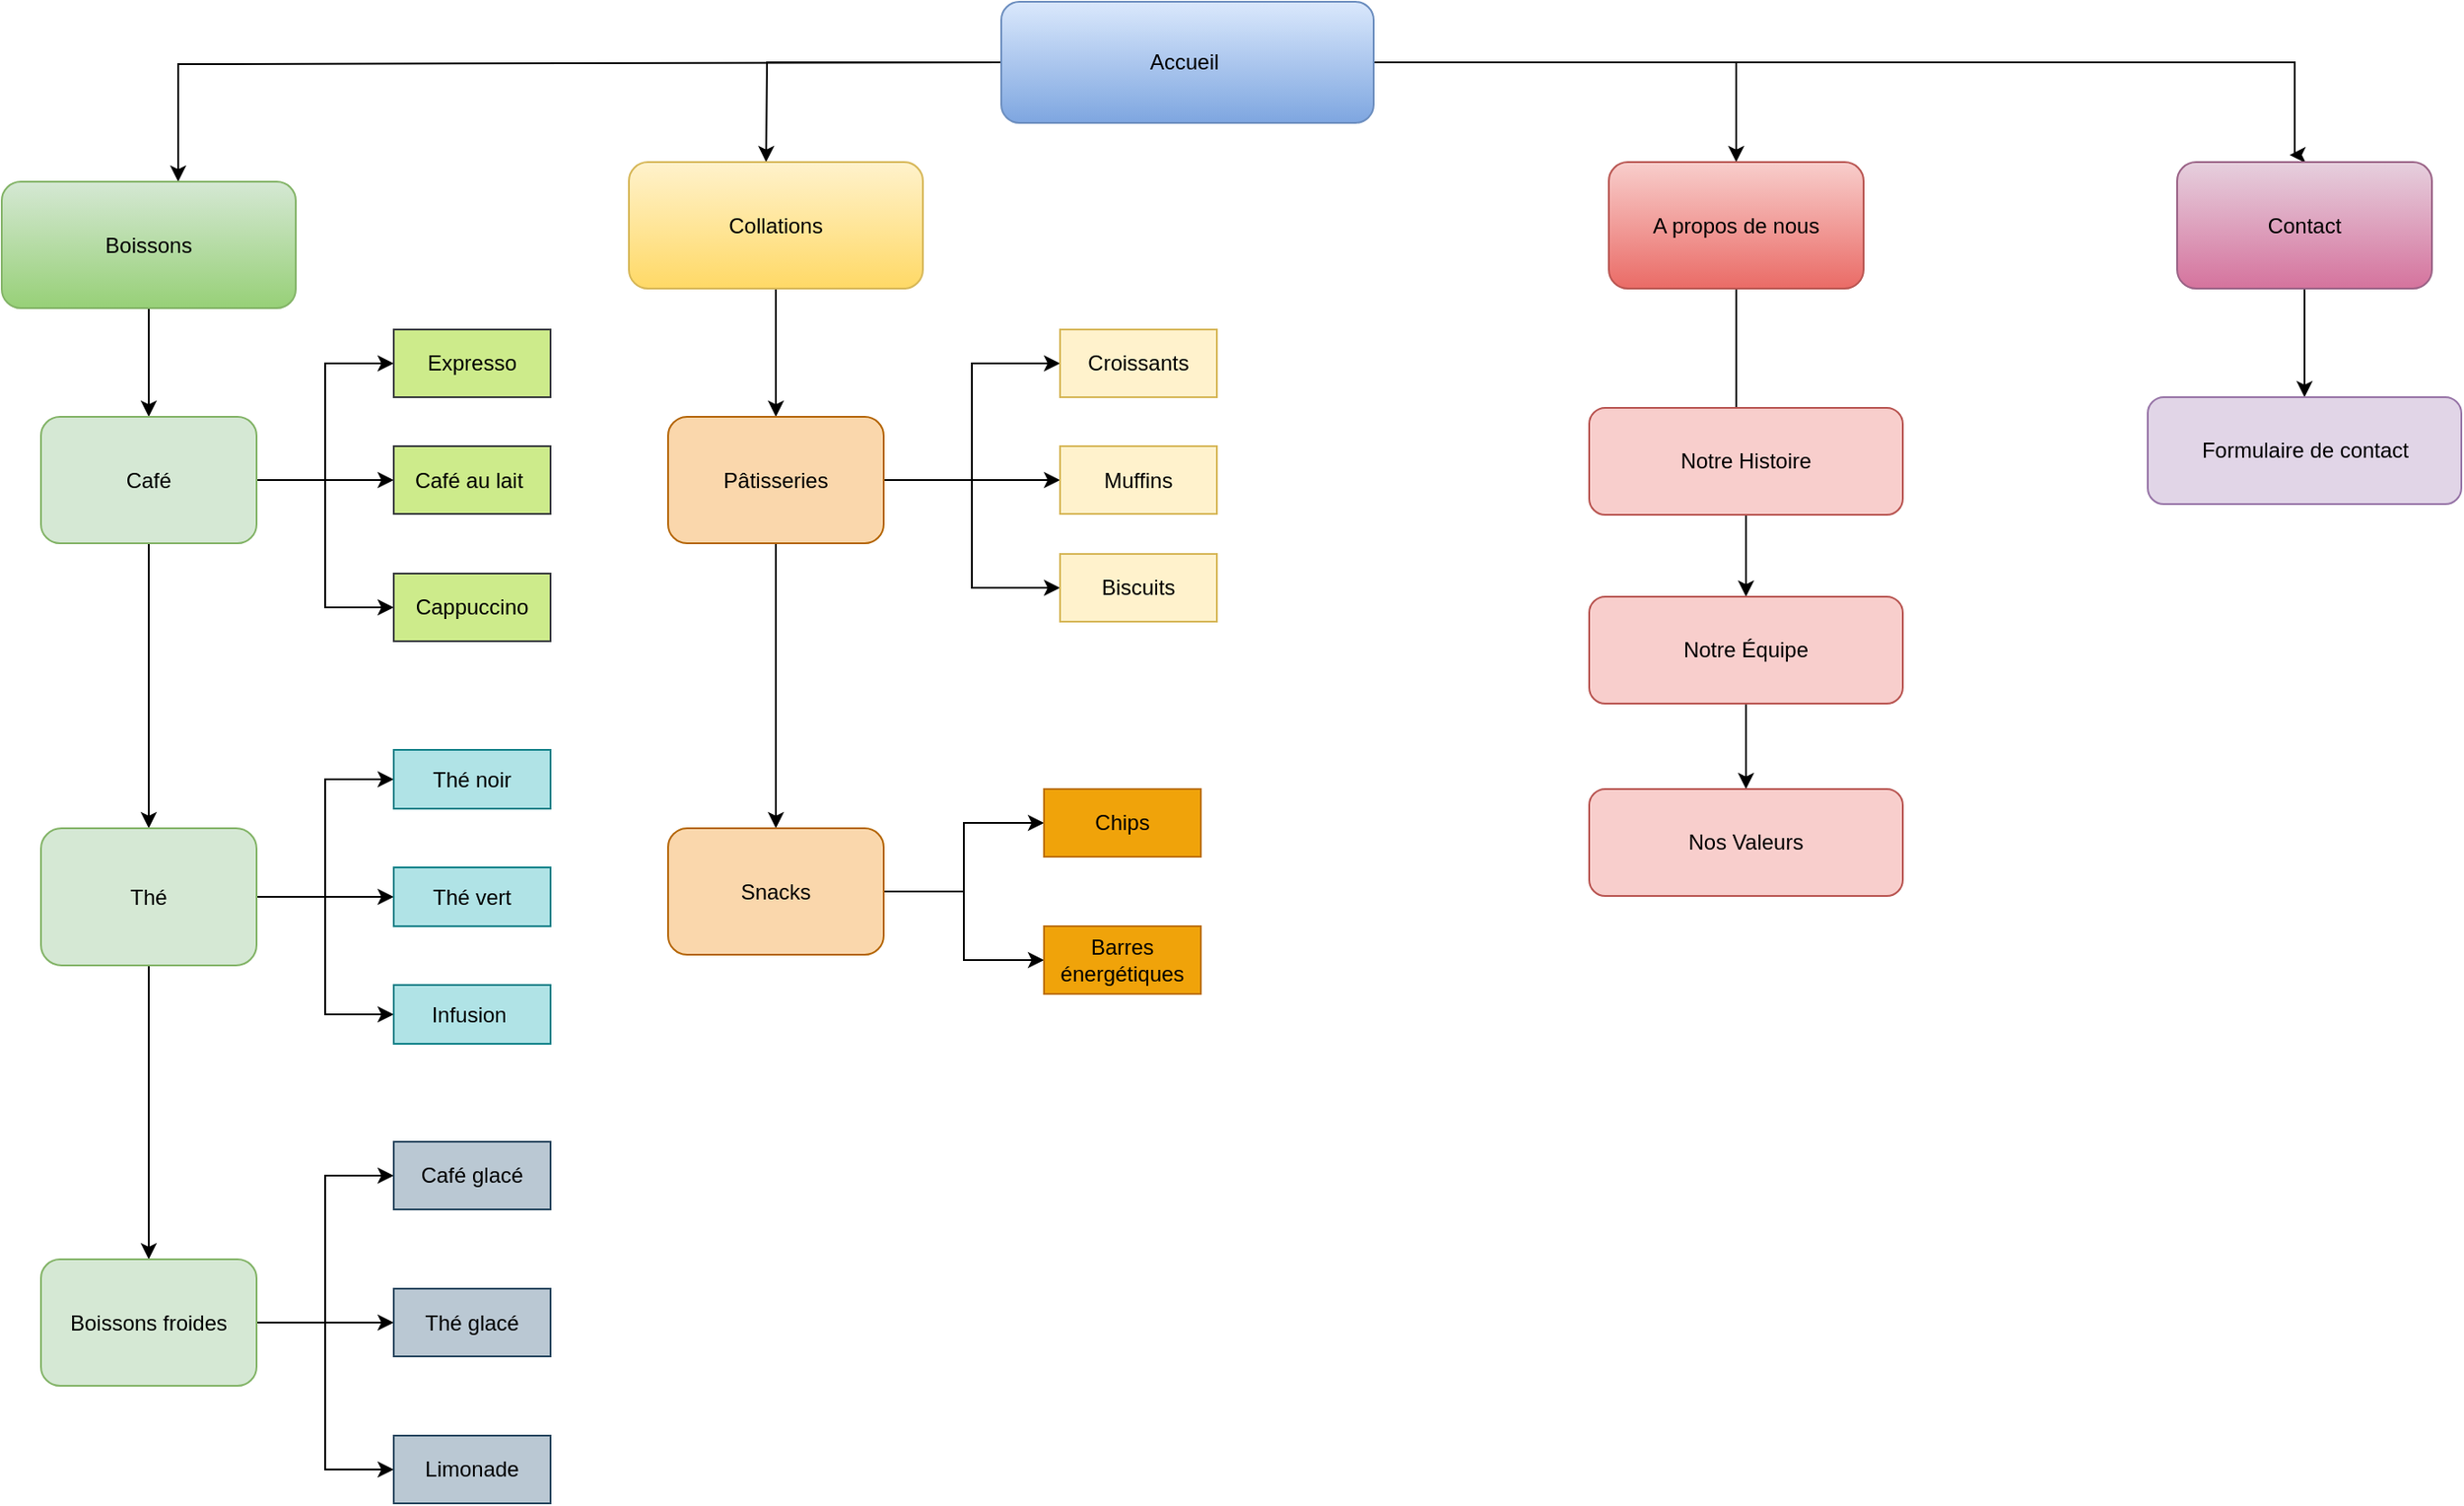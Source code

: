 <mxfile version="21.6.9" type="github" pages="2">
  <diagram name="Exercice01" id="DmcFzqCauhdUAu7yz9KC">
    <mxGraphModel dx="3072" dy="928" grid="1" gridSize="11" guides="1" tooltips="1" connect="1" arrows="1" fold="1" page="1" pageScale="1" pageWidth="1169" pageHeight="827" math="0" shadow="0">
      <root>
        <mxCell id="0" />
        <mxCell id="1" parent="0" />
        <mxCell id="F_JwK1U8owphO4rIT6gw-5" style="edgeStyle=orthogonalEdgeStyle;rounded=0;orthogonalLoop=1;jettySize=auto;html=1;exitX=0;exitY=0.5;exitDx=0;exitDy=0;" edge="1" parent="1" source="F_JwK1U8owphO4rIT6gw-1" target="F_JwK1U8owphO4rIT6gw-3">
          <mxGeometry relative="1" as="geometry">
            <Array as="points">
              <mxPoint x="473" y="55" />
              <mxPoint x="11" y="55" />
            </Array>
          </mxGeometry>
        </mxCell>
        <mxCell id="F_JwK1U8owphO4rIT6gw-11" style="edgeStyle=orthogonalEdgeStyle;rounded=0;orthogonalLoop=1;jettySize=auto;html=1;entryX=0.5;entryY=0;entryDx=0;entryDy=0;" edge="1" parent="1" source="F_JwK1U8owphO4rIT6gw-1" target="F_JwK1U8owphO4rIT6gw-13">
          <mxGeometry relative="1" as="geometry">
            <mxPoint x="814" y="132" as="targetPoint" />
            <Array as="points">
              <mxPoint x="885" y="54" />
            </Array>
          </mxGeometry>
        </mxCell>
        <mxCell id="F_JwK1U8owphO4rIT6gw-12" style="edgeStyle=orthogonalEdgeStyle;rounded=0;orthogonalLoop=1;jettySize=auto;html=1;entryX=0.441;entryY=-0.056;entryDx=0;entryDy=0;entryPerimeter=0;" edge="1" parent="1" source="F_JwK1U8owphO4rIT6gw-1" target="F_JwK1U8owphO4rIT6gw-15">
          <mxGeometry relative="1" as="geometry">
            <mxPoint x="1199" y="99" as="targetPoint" />
            <Array as="points">
              <mxPoint x="1199" y="54" />
              <mxPoint x="1199" y="106" />
            </Array>
          </mxGeometry>
        </mxCell>
        <mxCell id="F_JwK1U8owphO4rIT6gw-50" style="edgeStyle=orthogonalEdgeStyle;rounded=0;orthogonalLoop=1;jettySize=auto;html=1;" edge="1" parent="1" source="F_JwK1U8owphO4rIT6gw-1">
          <mxGeometry relative="1" as="geometry">
            <mxPoint x="341" y="110" as="targetPoint" />
          </mxGeometry>
        </mxCell>
        <mxCell id="F_JwK1U8owphO4rIT6gw-1" value="Accueil&amp;nbsp;" style="rounded=1;whiteSpace=wrap;html=1;fillColor=#dae8fc;strokeColor=#6c8ebf;gradientColor=#7ea6e0;" vertex="1" parent="1">
          <mxGeometry x="473" y="20" width="209" height="68" as="geometry" />
        </mxCell>
        <mxCell id="F_JwK1U8owphO4rIT6gw-18" style="edgeStyle=orthogonalEdgeStyle;rounded=0;orthogonalLoop=1;jettySize=auto;html=1;exitX=0.5;exitY=1;exitDx=0;exitDy=0;entryX=0.5;entryY=0;entryDx=0;entryDy=0;" edge="1" parent="1" source="F_JwK1U8owphO4rIT6gw-3" target="F_JwK1U8owphO4rIT6gw-16">
          <mxGeometry relative="1" as="geometry" />
        </mxCell>
        <mxCell id="F_JwK1U8owphO4rIT6gw-3" value="Boissons" style="rounded=1;whiteSpace=wrap;html=1;fillColor=#d5e8d4;strokeColor=#82b366;gradientColor=#97d077;" vertex="1" parent="1">
          <mxGeometry x="-88" y="121" width="165" height="71" as="geometry" />
        </mxCell>
        <mxCell id="F_JwK1U8owphO4rIT6gw-64" style="edgeStyle=orthogonalEdgeStyle;rounded=0;orthogonalLoop=1;jettySize=auto;html=1;entryX=0.5;entryY=0;entryDx=0;entryDy=0;" edge="1" parent="1" source="F_JwK1U8owphO4rIT6gw-4" target="F_JwK1U8owphO4rIT6gw-52">
          <mxGeometry relative="1" as="geometry" />
        </mxCell>
        <mxCell id="F_JwK1U8owphO4rIT6gw-4" value="Collations" style="rounded=1;whiteSpace=wrap;html=1;fillColor=#fff2cc;strokeColor=#d6b656;gradientColor=#ffd966;" vertex="1" parent="1">
          <mxGeometry x="264" y="110" width="165" height="71" as="geometry" />
        </mxCell>
        <mxCell id="F_JwK1U8owphO4rIT6gw-76" style="edgeStyle=orthogonalEdgeStyle;rounded=0;orthogonalLoop=1;jettySize=auto;html=1;entryX=0.469;entryY=0.267;entryDx=0;entryDy=0;entryPerimeter=0;" edge="1" parent="1" source="F_JwK1U8owphO4rIT6gw-13" target="F_JwK1U8owphO4rIT6gw-70">
          <mxGeometry relative="1" as="geometry" />
        </mxCell>
        <mxCell id="F_JwK1U8owphO4rIT6gw-13" value="A propos de nous" style="rounded=1;whiteSpace=wrap;html=1;fillColor=#f8cecc;strokeColor=#b85450;gradientColor=#ea6b66;" vertex="1" parent="1">
          <mxGeometry x="814" y="110" width="143" height="71" as="geometry" />
        </mxCell>
        <mxCell id="F_JwK1U8owphO4rIT6gw-75" style="edgeStyle=orthogonalEdgeStyle;rounded=0;orthogonalLoop=1;jettySize=auto;html=1;" edge="1" parent="1" source="F_JwK1U8owphO4rIT6gw-15" target="F_JwK1U8owphO4rIT6gw-74">
          <mxGeometry relative="1" as="geometry" />
        </mxCell>
        <mxCell id="F_JwK1U8owphO4rIT6gw-15" value="Contact" style="rounded=1;whiteSpace=wrap;html=1;fillColor=#e6d0de;strokeColor=#996185;gradientColor=#d5739d;" vertex="1" parent="1">
          <mxGeometry x="1133" y="110" width="143" height="71" as="geometry" />
        </mxCell>
        <mxCell id="F_JwK1U8owphO4rIT6gw-19" style="edgeStyle=orthogonalEdgeStyle;rounded=0;orthogonalLoop=1;jettySize=auto;html=1;" edge="1" parent="1" source="F_JwK1U8owphO4rIT6gw-16" target="F_JwK1U8owphO4rIT6gw-17">
          <mxGeometry relative="1" as="geometry" />
        </mxCell>
        <mxCell id="F_JwK1U8owphO4rIT6gw-29" style="edgeStyle=orthogonalEdgeStyle;rounded=0;orthogonalLoop=1;jettySize=auto;html=1;entryX=0;entryY=0.5;entryDx=0;entryDy=0;" edge="1" parent="1" source="F_JwK1U8owphO4rIT6gw-16" target="F_JwK1U8owphO4rIT6gw-23">
          <mxGeometry relative="1" as="geometry">
            <mxPoint x="110" y="288.5" as="targetPoint" />
          </mxGeometry>
        </mxCell>
        <mxCell id="F_JwK1U8owphO4rIT6gw-31" style="edgeStyle=orthogonalEdgeStyle;rounded=0;orthogonalLoop=1;jettySize=auto;html=1;entryX=0;entryY=0.5;entryDx=0;entryDy=0;" edge="1" parent="1" source="F_JwK1U8owphO4rIT6gw-16" target="F_JwK1U8owphO4rIT6gw-25">
          <mxGeometry relative="1" as="geometry">
            <Array as="points">
              <mxPoint x="99" y="289" />
              <mxPoint x="99" y="289" />
            </Array>
          </mxGeometry>
        </mxCell>
        <mxCell id="F_JwK1U8owphO4rIT6gw-32" style="edgeStyle=orthogonalEdgeStyle;rounded=0;orthogonalLoop=1;jettySize=auto;html=1;entryX=0;entryY=0.5;entryDx=0;entryDy=0;" edge="1" parent="1" source="F_JwK1U8owphO4rIT6gw-16" target="F_JwK1U8owphO4rIT6gw-26">
          <mxGeometry relative="1" as="geometry" />
        </mxCell>
        <mxCell id="F_JwK1U8owphO4rIT6gw-16" value="Café" style="rounded=1;whiteSpace=wrap;html=1;fillColor=#d5e8d4;strokeColor=#82b366;" vertex="1" parent="1">
          <mxGeometry x="-66" y="253" width="121" height="71" as="geometry" />
        </mxCell>
        <mxCell id="F_JwK1U8owphO4rIT6gw-22" style="edgeStyle=orthogonalEdgeStyle;rounded=0;orthogonalLoop=1;jettySize=auto;html=1;" edge="1" parent="1" source="F_JwK1U8owphO4rIT6gw-17" target="F_JwK1U8owphO4rIT6gw-21">
          <mxGeometry relative="1" as="geometry" />
        </mxCell>
        <mxCell id="F_JwK1U8owphO4rIT6gw-37" style="edgeStyle=orthogonalEdgeStyle;rounded=0;orthogonalLoop=1;jettySize=auto;html=1;entryX=0;entryY=0.5;entryDx=0;entryDy=0;" edge="1" parent="1" source="F_JwK1U8owphO4rIT6gw-17" target="F_JwK1U8owphO4rIT6gw-34">
          <mxGeometry relative="1" as="geometry" />
        </mxCell>
        <mxCell id="F_JwK1U8owphO4rIT6gw-40" style="edgeStyle=orthogonalEdgeStyle;rounded=0;orthogonalLoop=1;jettySize=auto;html=1;entryX=0;entryY=0.5;entryDx=0;entryDy=0;" edge="1" parent="1" source="F_JwK1U8owphO4rIT6gw-17" target="F_JwK1U8owphO4rIT6gw-33">
          <mxGeometry relative="1" as="geometry" />
        </mxCell>
        <mxCell id="F_JwK1U8owphO4rIT6gw-41" style="edgeStyle=orthogonalEdgeStyle;rounded=0;orthogonalLoop=1;jettySize=auto;html=1;entryX=0;entryY=0.5;entryDx=0;entryDy=0;" edge="1" parent="1" source="F_JwK1U8owphO4rIT6gw-17" target="F_JwK1U8owphO4rIT6gw-36">
          <mxGeometry relative="1" as="geometry" />
        </mxCell>
        <mxCell id="F_JwK1U8owphO4rIT6gw-17" value="Thé" style="rounded=1;whiteSpace=wrap;html=1;fillColor=#d5e8d4;strokeColor=#82b366;" vertex="1" parent="1">
          <mxGeometry x="-66" y="484" width="121" height="77" as="geometry" />
        </mxCell>
        <mxCell id="F_JwK1U8owphO4rIT6gw-45" style="edgeStyle=orthogonalEdgeStyle;rounded=0;orthogonalLoop=1;jettySize=auto;html=1;entryX=0;entryY=0.5;entryDx=0;entryDy=0;" edge="1" parent="1" source="F_JwK1U8owphO4rIT6gw-21" target="F_JwK1U8owphO4rIT6gw-43">
          <mxGeometry relative="1" as="geometry" />
        </mxCell>
        <mxCell id="F_JwK1U8owphO4rIT6gw-46" style="edgeStyle=orthogonalEdgeStyle;rounded=0;orthogonalLoop=1;jettySize=auto;html=1;entryX=0;entryY=0.5;entryDx=0;entryDy=0;" edge="1" parent="1" source="F_JwK1U8owphO4rIT6gw-21" target="F_JwK1U8owphO4rIT6gw-42">
          <mxGeometry relative="1" as="geometry" />
        </mxCell>
        <mxCell id="F_JwK1U8owphO4rIT6gw-48" style="edgeStyle=orthogonalEdgeStyle;rounded=0;orthogonalLoop=1;jettySize=auto;html=1;entryX=0;entryY=0.5;entryDx=0;entryDy=0;" edge="1" parent="1" source="F_JwK1U8owphO4rIT6gw-21" target="F_JwK1U8owphO4rIT6gw-44">
          <mxGeometry relative="1" as="geometry" />
        </mxCell>
        <mxCell id="F_JwK1U8owphO4rIT6gw-21" value="Boissons froides" style="rounded=1;whiteSpace=wrap;html=1;fillColor=#d5e8d4;strokeColor=#82b366;" vertex="1" parent="1">
          <mxGeometry x="-66" y="726" width="121" height="71" as="geometry" />
        </mxCell>
        <mxCell id="F_JwK1U8owphO4rIT6gw-23" value="Expresso" style="rounded=0;whiteSpace=wrap;html=1;fillColor=#cdeb8b;strokeColor=#36393d;" vertex="1" parent="1">
          <mxGeometry x="132" y="204" width="88" height="38" as="geometry" />
        </mxCell>
        <mxCell id="F_JwK1U8owphO4rIT6gw-25" value="Café au lait&amp;nbsp;" style="rounded=0;whiteSpace=wrap;html=1;fillColor=#cdeb8b;strokeColor=#36393d;" vertex="1" parent="1">
          <mxGeometry x="132" y="269.5" width="88" height="38" as="geometry" />
        </mxCell>
        <mxCell id="F_JwK1U8owphO4rIT6gw-26" value="Cappuccino" style="rounded=0;whiteSpace=wrap;html=1;fillColor=#cdeb8b;strokeColor=#36393d;" vertex="1" parent="1">
          <mxGeometry x="132" y="341" width="88" height="38" as="geometry" />
        </mxCell>
        <mxCell id="F_JwK1U8owphO4rIT6gw-33" value="Thé noir" style="rounded=0;whiteSpace=wrap;html=1;fillColor=#b0e3e6;strokeColor=#0e8088;" vertex="1" parent="1">
          <mxGeometry x="132" y="440" width="88" height="33" as="geometry" />
        </mxCell>
        <mxCell id="F_JwK1U8owphO4rIT6gw-34" value="Thé vert" style="rounded=0;whiteSpace=wrap;html=1;fillColor=#b0e3e6;strokeColor=#0e8088;" vertex="1" parent="1">
          <mxGeometry x="132" y="506" width="88" height="33" as="geometry" />
        </mxCell>
        <mxCell id="F_JwK1U8owphO4rIT6gw-36" value="Infusion&amp;nbsp;" style="rounded=0;whiteSpace=wrap;html=1;fillColor=#b0e3e6;strokeColor=#0e8088;" vertex="1" parent="1">
          <mxGeometry x="132" y="572" width="88" height="33" as="geometry" />
        </mxCell>
        <mxCell id="F_JwK1U8owphO4rIT6gw-42" value="Café glacé" style="rounded=0;whiteSpace=wrap;html=1;fillColor=#bac8d3;strokeColor=#23445d;" vertex="1" parent="1">
          <mxGeometry x="132" y="660" width="88" height="38" as="geometry" />
        </mxCell>
        <mxCell id="F_JwK1U8owphO4rIT6gw-43" value="Thé glacé" style="rounded=0;whiteSpace=wrap;html=1;fillColor=#bac8d3;strokeColor=#23445d;" vertex="1" parent="1">
          <mxGeometry x="132" y="742.5" width="88" height="38" as="geometry" />
        </mxCell>
        <mxCell id="F_JwK1U8owphO4rIT6gw-44" value="Limonade" style="rounded=0;whiteSpace=wrap;html=1;fillColor=#bac8d3;strokeColor=#23445d;" vertex="1" parent="1">
          <mxGeometry x="132" y="825" width="88" height="38" as="geometry" />
        </mxCell>
        <mxCell id="F_JwK1U8owphO4rIT6gw-60" style="edgeStyle=orthogonalEdgeStyle;rounded=0;orthogonalLoop=1;jettySize=auto;html=1;entryX=0;entryY=0.5;entryDx=0;entryDy=0;" edge="1" parent="1" source="F_JwK1U8owphO4rIT6gw-52" target="F_JwK1U8owphO4rIT6gw-56">
          <mxGeometry relative="1" as="geometry" />
        </mxCell>
        <mxCell id="F_JwK1U8owphO4rIT6gw-61" style="edgeStyle=orthogonalEdgeStyle;rounded=0;orthogonalLoop=1;jettySize=auto;html=1;entryX=0;entryY=0.5;entryDx=0;entryDy=0;" edge="1" parent="1" source="F_JwK1U8owphO4rIT6gw-52" target="F_JwK1U8owphO4rIT6gw-57">
          <mxGeometry relative="1" as="geometry" />
        </mxCell>
        <mxCell id="F_JwK1U8owphO4rIT6gw-62" style="edgeStyle=orthogonalEdgeStyle;rounded=0;orthogonalLoop=1;jettySize=auto;html=1;entryX=0;entryY=0.5;entryDx=0;entryDy=0;" edge="1" parent="1" source="F_JwK1U8owphO4rIT6gw-52" target="F_JwK1U8owphO4rIT6gw-58">
          <mxGeometry relative="1" as="geometry" />
        </mxCell>
        <mxCell id="F_JwK1U8owphO4rIT6gw-65" style="edgeStyle=orthogonalEdgeStyle;rounded=0;orthogonalLoop=1;jettySize=auto;html=1;" edge="1" parent="1" source="F_JwK1U8owphO4rIT6gw-52" target="F_JwK1U8owphO4rIT6gw-53">
          <mxGeometry relative="1" as="geometry" />
        </mxCell>
        <mxCell id="F_JwK1U8owphO4rIT6gw-52" value="Pâtisseries" style="rounded=1;whiteSpace=wrap;html=1;fillColor=#fad7ac;strokeColor=#b46504;" vertex="1" parent="1">
          <mxGeometry x="286" y="253" width="121" height="71" as="geometry" />
        </mxCell>
        <mxCell id="F_JwK1U8owphO4rIT6gw-68" style="edgeStyle=orthogonalEdgeStyle;rounded=0;orthogonalLoop=1;jettySize=auto;html=1;entryX=0;entryY=0.5;entryDx=0;entryDy=0;" edge="1" parent="1" source="F_JwK1U8owphO4rIT6gw-53" target="F_JwK1U8owphO4rIT6gw-66">
          <mxGeometry relative="1" as="geometry" />
        </mxCell>
        <mxCell id="F_JwK1U8owphO4rIT6gw-69" style="edgeStyle=orthogonalEdgeStyle;rounded=0;orthogonalLoop=1;jettySize=auto;html=1;entryX=0;entryY=0.5;entryDx=0;entryDy=0;" edge="1" parent="1" source="F_JwK1U8owphO4rIT6gw-53" target="F_JwK1U8owphO4rIT6gw-67">
          <mxGeometry relative="1" as="geometry" />
        </mxCell>
        <mxCell id="F_JwK1U8owphO4rIT6gw-53" value="Snacks" style="rounded=1;whiteSpace=wrap;html=1;fillColor=#fad7ac;strokeColor=#b46504;" vertex="1" parent="1">
          <mxGeometry x="286" y="484" width="121" height="71" as="geometry" />
        </mxCell>
        <mxCell id="F_JwK1U8owphO4rIT6gw-56" value="Muffins" style="rounded=0;whiteSpace=wrap;html=1;fillColor=#fff2cc;strokeColor=#d6b656;" vertex="1" parent="1">
          <mxGeometry x="506" y="269.5" width="88" height="38" as="geometry" />
        </mxCell>
        <mxCell id="F_JwK1U8owphO4rIT6gw-57" value="Croissants" style="rounded=0;whiteSpace=wrap;html=1;fillColor=#fff2cc;strokeColor=#d6b656;" vertex="1" parent="1">
          <mxGeometry x="506" y="204" width="88" height="38" as="geometry" />
        </mxCell>
        <mxCell id="F_JwK1U8owphO4rIT6gw-58" value="Biscuits" style="rounded=0;whiteSpace=wrap;html=1;fillColor=#fff2cc;strokeColor=#d6b656;" vertex="1" parent="1">
          <mxGeometry x="506" y="330" width="88" height="38" as="geometry" />
        </mxCell>
        <mxCell id="F_JwK1U8owphO4rIT6gw-66" value="Chips" style="rounded=0;whiteSpace=wrap;html=1;fillColor=#f0a30a;strokeColor=#BD7000;fontColor=#000000;" vertex="1" parent="1">
          <mxGeometry x="497" y="462" width="88" height="38" as="geometry" />
        </mxCell>
        <mxCell id="F_JwK1U8owphO4rIT6gw-67" value="Barres énergétiques" style="rounded=0;whiteSpace=wrap;html=1;fillColor=#f0a30a;strokeColor=#BD7000;fontColor=#000000;" vertex="1" parent="1">
          <mxGeometry x="497" y="539" width="88" height="38" as="geometry" />
        </mxCell>
        <mxCell id="F_JwK1U8owphO4rIT6gw-78" style="edgeStyle=orthogonalEdgeStyle;rounded=0;orthogonalLoop=1;jettySize=auto;html=1;" edge="1" parent="1" source="F_JwK1U8owphO4rIT6gw-70" target="F_JwK1U8owphO4rIT6gw-72">
          <mxGeometry relative="1" as="geometry" />
        </mxCell>
        <mxCell id="F_JwK1U8owphO4rIT6gw-70" value="Notre Histoire" style="rounded=1;whiteSpace=wrap;html=1;fillColor=#f8cecc;strokeColor=#b85450;" vertex="1" parent="1">
          <mxGeometry x="803" y="248" width="176" height="60" as="geometry" />
        </mxCell>
        <mxCell id="F_JwK1U8owphO4rIT6gw-79" style="edgeStyle=orthogonalEdgeStyle;rounded=0;orthogonalLoop=1;jettySize=auto;html=1;" edge="1" parent="1" source="F_JwK1U8owphO4rIT6gw-72" target="F_JwK1U8owphO4rIT6gw-73">
          <mxGeometry relative="1" as="geometry" />
        </mxCell>
        <mxCell id="F_JwK1U8owphO4rIT6gw-72" value="Notre Équipe" style="rounded=1;whiteSpace=wrap;html=1;fillColor=#f8cecc;strokeColor=#b85450;" vertex="1" parent="1">
          <mxGeometry x="803" y="354" width="176" height="60" as="geometry" />
        </mxCell>
        <mxCell id="F_JwK1U8owphO4rIT6gw-73" value="Nos Valeurs" style="rounded=1;whiteSpace=wrap;html=1;fillColor=#f8cecc;strokeColor=#b85450;" vertex="1" parent="1">
          <mxGeometry x="803" y="462" width="176" height="60" as="geometry" />
        </mxCell>
        <mxCell id="F_JwK1U8owphO4rIT6gw-74" value="Formulaire de contact" style="rounded=1;whiteSpace=wrap;html=1;fillColor=#e1d5e7;strokeColor=#9673a6;" vertex="1" parent="1">
          <mxGeometry x="1116.5" y="242" width="176" height="60" as="geometry" />
        </mxCell>
      </root>
    </mxGraphModel>
  </diagram>
  <diagram id="L5DHyVzV3pRkx_hu4DRs" name="Page D&#39;accueil">
    <mxGraphModel dx="3072" dy="1781" grid="1" gridSize="10" guides="1" tooltips="1" connect="1" arrows="1" fold="1" page="1" pageScale="1" pageWidth="1169" pageHeight="827" math="0" shadow="0">
      <root>
        <mxCell id="0" />
        <mxCell id="1" parent="0" />
        <mxCell id="2KpdNYSs9xen9eOHEGVI-5" style="edgeStyle=orthogonalEdgeStyle;rounded=0;orthogonalLoop=1;jettySize=auto;html=1;entryX=1;entryY=0.5;entryDx=0;entryDy=0;" edge="1" parent="1" source="09Z5_-Nf4q6-onUSBLvc-2" target="09Z5_-Nf4q6-onUSBLvc-3">
          <mxGeometry relative="1" as="geometry" />
        </mxCell>
        <mxCell id="2KpdNYSs9xen9eOHEGVI-6" style="edgeStyle=orthogonalEdgeStyle;rounded=0;orthogonalLoop=1;jettySize=auto;html=1;entryX=0;entryY=0.5;entryDx=0;entryDy=0;" edge="1" parent="1" source="09Z5_-Nf4q6-onUSBLvc-2" target="09Z5_-Nf4q6-onUSBLvc-7">
          <mxGeometry relative="1" as="geometry" />
        </mxCell>
        <mxCell id="2KpdNYSs9xen9eOHEGVI-8" style="edgeStyle=orthogonalEdgeStyle;rounded=0;orthogonalLoop=1;jettySize=auto;html=1;entryX=0.5;entryY=0;entryDx=0;entryDy=0;" edge="1" parent="1" source="09Z5_-Nf4q6-onUSBLvc-2" target="09Z5_-Nf4q6-onUSBLvc-6">
          <mxGeometry relative="1" as="geometry" />
        </mxCell>
        <mxCell id="2KpdNYSs9xen9eOHEGVI-9" style="edgeStyle=orthogonalEdgeStyle;rounded=0;orthogonalLoop=1;jettySize=auto;html=1;entryX=0.5;entryY=0;entryDx=0;entryDy=0;" edge="1" parent="1" source="09Z5_-Nf4q6-onUSBLvc-2" target="09Z5_-Nf4q6-onUSBLvc-4">
          <mxGeometry relative="1" as="geometry" />
        </mxCell>
        <mxCell id="2KpdNYSs9xen9eOHEGVI-24" style="edgeStyle=orthogonalEdgeStyle;rounded=0;orthogonalLoop=1;jettySize=auto;html=1;" edge="1" parent="1" source="09Z5_-Nf4q6-onUSBLvc-2" target="2KpdNYSs9xen9eOHEGVI-23">
          <mxGeometry relative="1" as="geometry" />
        </mxCell>
        <mxCell id="09Z5_-Nf4q6-onUSBLvc-2" value="&lt;font size=&quot;3&quot;&gt;MAC Montréal&amp;nbsp;&lt;/font&gt;" style="shape=process;whiteSpace=wrap;html=1;backgroundOutline=1;fillColor=#b0e3e6;strokeColor=#0e8088;sketch=1;curveFitting=1;jiggle=2;" vertex="1" parent="1">
          <mxGeometry x="440" y="10" width="300" height="70" as="geometry" />
        </mxCell>
        <mxCell id="2KpdNYSs9xen9eOHEGVI-1" style="edgeStyle=orthogonalEdgeStyle;rounded=0;orthogonalLoop=1;jettySize=auto;html=1;" edge="1" parent="1" source="09Z5_-Nf4q6-onUSBLvc-3" target="09Z5_-Nf4q6-onUSBLvc-9">
          <mxGeometry relative="1" as="geometry" />
        </mxCell>
        <mxCell id="09Z5_-Nf4q6-onUSBLvc-3" value="&lt;font size=&quot;3&quot;&gt;Quoi &amp;nbsp;faire au Musée&lt;/font&gt;" style="rounded=1;whiteSpace=wrap;html=1;fillColor=#f8cecc;gradientColor=#ea6b66;strokeColor=#b85450;sketch=1;curveFitting=1;jiggle=2;" vertex="1" parent="1">
          <mxGeometry x="-130" y="10" width="150" height="70" as="geometry" />
        </mxCell>
        <mxCell id="2KpdNYSs9xen9eOHEGVI-18" style="edgeStyle=orthogonalEdgeStyle;rounded=0;orthogonalLoop=1;jettySize=auto;html=1;" edge="1" parent="1" source="09Z5_-Nf4q6-onUSBLvc-4" target="2KpdNYSs9xen9eOHEGVI-11">
          <mxGeometry relative="1" as="geometry" />
        </mxCell>
        <mxCell id="09Z5_-Nf4q6-onUSBLvc-4" value="&lt;font size=&quot;3&quot;&gt;Collections&lt;/font&gt;" style="rounded=1;whiteSpace=wrap;html=1;fillColor=#e6d0de;strokeColor=#996185;gradientColor=#d5739d;sketch=1;curveFitting=1;jiggle=2;" vertex="1" parent="1">
          <mxGeometry x="180" y="120" width="150" height="70" as="geometry" />
        </mxCell>
        <mxCell id="2KpdNYSs9xen9eOHEGVI-41" style="edgeStyle=orthogonalEdgeStyle;rounded=0;orthogonalLoop=1;jettySize=auto;html=1;" edge="1" parent="1" source="09Z5_-Nf4q6-onUSBLvc-6" target="2KpdNYSs9xen9eOHEGVI-37">
          <mxGeometry relative="1" as="geometry" />
        </mxCell>
        <mxCell id="09Z5_-Nf4q6-onUSBLvc-6" value="&lt;font size=&quot;3&quot;&gt;Renseignement&lt;/font&gt;" style="rounded=1;whiteSpace=wrap;html=1;fillColor=#fff2cc;gradientColor=#ffd966;strokeColor=#d6b656;sketch=1;curveFitting=1;jiggle=2;" vertex="1" parent="1">
          <mxGeometry x="790" y="120" width="150" height="70" as="geometry" />
        </mxCell>
        <mxCell id="09Z5_-Nf4q6-onUSBLvc-7" value="&lt;font size=&quot;3&quot;&gt;Fondation&lt;/font&gt;" style="rounded=1;whiteSpace=wrap;html=1;fillColor=#dae8fc;gradientColor=#7ea6e0;strokeColor=#6c8ebf;sketch=1;curveFitting=1;jiggle=2;" vertex="1" parent="1">
          <mxGeometry x="1090" y="10" width="150" height="70" as="geometry" />
        </mxCell>
        <mxCell id="2KpdNYSs9xen9eOHEGVI-2" style="edgeStyle=orthogonalEdgeStyle;rounded=0;orthogonalLoop=1;jettySize=auto;html=1;entryX=0.5;entryY=0;entryDx=0;entryDy=0;" edge="1" parent="1" source="09Z5_-Nf4q6-onUSBLvc-9" target="09Z5_-Nf4q6-onUSBLvc-11">
          <mxGeometry relative="1" as="geometry" />
        </mxCell>
        <mxCell id="09Z5_-Nf4q6-onUSBLvc-9" value="Rentrée Culturelle" style="shape=parallelogram;perimeter=parallelogramPerimeter;whiteSpace=wrap;html=1;fixedSize=1;fillColor=#f8cecc;strokeColor=#b85450;shadow=1;sketch=1;curveFitting=1;jiggle=2;" vertex="1" parent="1">
          <mxGeometry x="-115" y="130" width="120" height="50" as="geometry" />
        </mxCell>
        <mxCell id="2KpdNYSs9xen9eOHEGVI-3" style="edgeStyle=orthogonalEdgeStyle;rounded=0;orthogonalLoop=1;jettySize=auto;html=1;entryX=0.5;entryY=0;entryDx=0;entryDy=0;" edge="1" parent="1" source="09Z5_-Nf4q6-onUSBLvc-11" target="09Z5_-Nf4q6-onUSBLvc-13">
          <mxGeometry relative="1" as="geometry" />
        </mxCell>
        <mxCell id="09Z5_-Nf4q6-onUSBLvc-11" value="Le passeport de &amp;nbsp;saison" style="shape=parallelogram;perimeter=parallelogramPerimeter;whiteSpace=wrap;html=1;fixedSize=1;fillColor=#f8cecc;strokeColor=#b85450;sketch=1;curveFitting=1;jiggle=2;" vertex="1" parent="1">
          <mxGeometry x="-115" y="220" width="120" height="50" as="geometry" />
        </mxCell>
        <mxCell id="2KpdNYSs9xen9eOHEGVI-4" style="edgeStyle=orthogonalEdgeStyle;rounded=0;orthogonalLoop=1;jettySize=auto;html=1;" edge="1" parent="1" source="09Z5_-Nf4q6-onUSBLvc-13" target="09Z5_-Nf4q6-onUSBLvc-14">
          <mxGeometry relative="1" as="geometry" />
        </mxCell>
        <mxCell id="2KpdNYSs9xen9eOHEGVI-56" style="edgeStyle=orthogonalEdgeStyle;rounded=0;orthogonalLoop=1;jettySize=auto;html=1;" edge="1" parent="1" source="09Z5_-Nf4q6-onUSBLvc-13" target="2KpdNYSs9xen9eOHEGVI-57">
          <mxGeometry relative="1" as="geometry">
            <mxPoint x="30" y="335" as="targetPoint" />
          </mxGeometry>
        </mxCell>
        <mxCell id="09Z5_-Nf4q6-onUSBLvc-13" value="Expositions" style="shape=parallelogram;perimeter=parallelogramPerimeter;whiteSpace=wrap;html=1;fixedSize=1;fillColor=#f8cecc;strokeColor=#b85450;sketch=1;curveFitting=1;jiggle=2;" vertex="1" parent="1">
          <mxGeometry x="-115" y="310" width="120" height="50" as="geometry" />
        </mxCell>
        <mxCell id="09Z5_-Nf4q6-onUSBLvc-14" value="Activités" style="shape=parallelogram;perimeter=parallelogramPerimeter;whiteSpace=wrap;html=1;fixedSize=1;fillColor=#f8cecc;strokeColor=#b85450;sketch=1;curveFitting=1;jiggle=2;" vertex="1" parent="1">
          <mxGeometry x="-115" y="400" width="120" height="50" as="geometry" />
        </mxCell>
        <mxCell id="2KpdNYSs9xen9eOHEGVI-19" style="edgeStyle=orthogonalEdgeStyle;rounded=0;orthogonalLoop=1;jettySize=auto;html=1;" edge="1" parent="1" source="2KpdNYSs9xen9eOHEGVI-11" target="2KpdNYSs9xen9eOHEGVI-12">
          <mxGeometry relative="1" as="geometry" />
        </mxCell>
        <mxCell id="2KpdNYSs9xen9eOHEGVI-11" value="À propos" style="shape=parallelogram;perimeter=parallelogramPerimeter;whiteSpace=wrap;html=1;fixedSize=1;fillColor=#e1d5e7;strokeColor=#9673a6;sketch=1;curveFitting=1;jiggle=2;" vertex="1" parent="1">
          <mxGeometry x="195" y="230" width="120" height="50" as="geometry" />
        </mxCell>
        <mxCell id="2KpdNYSs9xen9eOHEGVI-20" style="edgeStyle=orthogonalEdgeStyle;rounded=0;orthogonalLoop=1;jettySize=auto;html=1;entryX=0.5;entryY=0;entryDx=0;entryDy=0;" edge="1" parent="1" source="2KpdNYSs9xen9eOHEGVI-12" target="2KpdNYSs9xen9eOHEGVI-13">
          <mxGeometry relative="1" as="geometry" />
        </mxCell>
        <mxCell id="2KpdNYSs9xen9eOHEGVI-12" value="MAC répertoire" style="shape=parallelogram;perimeter=parallelogramPerimeter;whiteSpace=wrap;html=1;fixedSize=1;fillColor=#e1d5e7;strokeColor=#9673a6;sketch=1;curveFitting=1;jiggle=2;" vertex="1" parent="1">
          <mxGeometry x="195" y="313.5" width="120" height="50" as="geometry" />
        </mxCell>
        <mxCell id="2KpdNYSs9xen9eOHEGVI-21" style="edgeStyle=orthogonalEdgeStyle;rounded=0;orthogonalLoop=1;jettySize=auto;html=1;" edge="1" parent="1" source="2KpdNYSs9xen9eOHEGVI-13" target="2KpdNYSs9xen9eOHEGVI-14">
          <mxGeometry relative="1" as="geometry" />
        </mxCell>
        <mxCell id="2KpdNYSs9xen9eOHEGVI-13" value="Acquisitions" style="shape=parallelogram;perimeter=parallelogramPerimeter;whiteSpace=wrap;html=1;fixedSize=1;fillColor=#e1d5e7;strokeColor=#9673a6;sketch=1;curveFitting=1;jiggle=2;" vertex="1" parent="1">
          <mxGeometry x="195" y="388.5" width="120" height="50" as="geometry" />
        </mxCell>
        <mxCell id="2KpdNYSs9xen9eOHEGVI-14" value="Oeuvres dans la&amp;nbsp;&lt;br&gt;ville" style="shape=parallelogram;perimeter=parallelogramPerimeter;whiteSpace=wrap;html=1;fixedSize=1;fillColor=#e1d5e7;strokeColor=#9673a6;sketch=1;curveFitting=1;jiggle=2;" vertex="1" parent="1">
          <mxGeometry x="195" y="470" width="120" height="50" as="geometry" />
        </mxCell>
        <mxCell id="2KpdNYSs9xen9eOHEGVI-30" style="edgeStyle=orthogonalEdgeStyle;rounded=0;orthogonalLoop=1;jettySize=auto;html=1;entryX=0.5;entryY=0;entryDx=0;entryDy=0;" edge="1" parent="1" source="2KpdNYSs9xen9eOHEGVI-23" target="2KpdNYSs9xen9eOHEGVI-26">
          <mxGeometry relative="1" as="geometry" />
        </mxCell>
        <mxCell id="2KpdNYSs9xen9eOHEGVI-23" value="&lt;font size=&quot;3&quot;&gt;Éducation&lt;/font&gt;" style="rounded=1;whiteSpace=wrap;html=1;fillColor=#d5e8d4;strokeColor=#82b366;gradientColor=#97d077;sketch=1;curveFitting=1;jiggle=2;" vertex="1" parent="1">
          <mxGeometry x="515" y="180" width="150" height="70" as="geometry" />
        </mxCell>
        <mxCell id="2KpdNYSs9xen9eOHEGVI-31" style="edgeStyle=orthogonalEdgeStyle;rounded=0;orthogonalLoop=1;jettySize=auto;html=1;" edge="1" parent="1" source="2KpdNYSs9xen9eOHEGVI-26" target="2KpdNYSs9xen9eOHEGVI-28">
          <mxGeometry relative="1" as="geometry" />
        </mxCell>
        <mxCell id="2KpdNYSs9xen9eOHEGVI-26" value="Adulte" style="shape=parallelogram;perimeter=parallelogramPerimeter;whiteSpace=wrap;html=1;fixedSize=1;fillColor=#d5e8d4;strokeColor=#82b366;sketch=1;curveFitting=1;jiggle=2;" vertex="1" parent="1">
          <mxGeometry x="530" y="310" width="120" height="50" as="geometry" />
        </mxCell>
        <mxCell id="2KpdNYSs9xen9eOHEGVI-36" style="edgeStyle=orthogonalEdgeStyle;rounded=0;orthogonalLoop=1;jettySize=auto;html=1;entryX=0.5;entryY=0;entryDx=0;entryDy=0;" edge="1" parent="1" source="2KpdNYSs9xen9eOHEGVI-27" target="2KpdNYSs9xen9eOHEGVI-29">
          <mxGeometry relative="1" as="geometry" />
        </mxCell>
        <mxCell id="2KpdNYSs9xen9eOHEGVI-27" value="Communautaire" style="shape=parallelogram;perimeter=parallelogramPerimeter;whiteSpace=wrap;html=1;fixedSize=1;fillColor=#d5e8d4;strokeColor=#82b366;sketch=1;curveFitting=1;jiggle=2;" vertex="1" parent="1">
          <mxGeometry x="525" y="490" width="120" height="50" as="geometry" />
        </mxCell>
        <mxCell id="2KpdNYSs9xen9eOHEGVI-35" style="edgeStyle=orthogonalEdgeStyle;rounded=0;orthogonalLoop=1;jettySize=auto;html=1;" edge="1" parent="1" source="2KpdNYSs9xen9eOHEGVI-28" target="2KpdNYSs9xen9eOHEGVI-27">
          <mxGeometry relative="1" as="geometry">
            <Array as="points">
              <mxPoint x="590" y="480" />
              <mxPoint x="590" y="480" />
            </Array>
          </mxGeometry>
        </mxCell>
        <mxCell id="2KpdNYSs9xen9eOHEGVI-28" value="Scolaire" style="shape=parallelogram;perimeter=parallelogramPerimeter;whiteSpace=wrap;html=1;fixedSize=1;fillColor=#d5e8d4;strokeColor=#82b366;sketch=1;curveFitting=1;jiggle=2;" vertex="1" parent="1">
          <mxGeometry x="530" y="400" width="120" height="50" as="geometry" />
        </mxCell>
        <mxCell id="2KpdNYSs9xen9eOHEGVI-29" value="SéminArts" style="shape=parallelogram;perimeter=parallelogramPerimeter;whiteSpace=wrap;html=1;fixedSize=1;fillColor=#d5e8d4;strokeColor=#82b366;sketch=1;curveFitting=1;jiggle=2;" vertex="1" parent="1">
          <mxGeometry x="525" y="580" width="120" height="50" as="geometry" />
        </mxCell>
        <mxCell id="2KpdNYSs9xen9eOHEGVI-42" style="edgeStyle=orthogonalEdgeStyle;rounded=0;orthogonalLoop=1;jettySize=auto;html=1;entryX=0.5;entryY=0;entryDx=0;entryDy=0;" edge="1" parent="1" source="2KpdNYSs9xen9eOHEGVI-37" target="2KpdNYSs9xen9eOHEGVI-38">
          <mxGeometry relative="1" as="geometry" />
        </mxCell>
        <mxCell id="2KpdNYSs9xen9eOHEGVI-37" value="Horaire et tarifs" style="shape=parallelogram;perimeter=parallelogramPerimeter;whiteSpace=wrap;html=1;fixedSize=1;fillColor=#fff2cc;strokeColor=#d6b656;sketch=1;curveFitting=1;jiggle=2;" vertex="1" parent="1">
          <mxGeometry x="805" y="230" width="120" height="50" as="geometry" />
        </mxCell>
        <mxCell id="2KpdNYSs9xen9eOHEGVI-43" style="edgeStyle=orthogonalEdgeStyle;rounded=0;orthogonalLoop=1;jettySize=auto;html=1;" edge="1" parent="1" source="2KpdNYSs9xen9eOHEGVI-38" target="2KpdNYSs9xen9eOHEGVI-39">
          <mxGeometry relative="1" as="geometry" />
        </mxCell>
        <mxCell id="2KpdNYSs9xen9eOHEGVI-38" value="Se rendre au MAC" style="shape=parallelogram;perimeter=parallelogramPerimeter;whiteSpace=wrap;html=1;fixedSize=1;fillColor=#fff2cc;strokeColor=#d6b656;sketch=1;curveFitting=1;jiggle=2;" vertex="1" parent="1">
          <mxGeometry x="805" y="320" width="120" height="50" as="geometry" />
        </mxCell>
        <mxCell id="2KpdNYSs9xen9eOHEGVI-44" style="edgeStyle=orthogonalEdgeStyle;rounded=0;orthogonalLoop=1;jettySize=auto;html=1;" edge="1" parent="1" source="2KpdNYSs9xen9eOHEGVI-39" target="2KpdNYSs9xen9eOHEGVI-40">
          <mxGeometry relative="1" as="geometry" />
        </mxCell>
        <mxCell id="2KpdNYSs9xen9eOHEGVI-39" value="Accessibilité" style="shape=parallelogram;perimeter=parallelogramPerimeter;whiteSpace=wrap;html=1;fixedSize=1;fillColor=#fff2cc;strokeColor=#d6b656;sketch=1;curveFitting=1;jiggle=2;" vertex="1" parent="1">
          <mxGeometry x="805" y="413.5" width="120" height="50" as="geometry" />
        </mxCell>
        <mxCell id="2KpdNYSs9xen9eOHEGVI-40" value="Le nouveau MAC" style="shape=parallelogram;perimeter=parallelogramPerimeter;whiteSpace=wrap;html=1;fixedSize=1;fillColor=#fff2cc;strokeColor=#d6b656;sketch=1;curveFitting=1;jiggle=2;" vertex="1" parent="1">
          <mxGeometry x="805" y="510" width="120" height="50" as="geometry" />
        </mxCell>
        <mxCell id="2KpdNYSs9xen9eOHEGVI-46" style="edgeStyle=orthogonalEdgeStyle;rounded=0;orthogonalLoop=1;jettySize=auto;html=1;" edge="1" parent="1" source="2KpdNYSs9xen9eOHEGVI-45" target="09Z5_-Nf4q6-onUSBLvc-2">
          <mxGeometry relative="1" as="geometry" />
        </mxCell>
        <mxCell id="2KpdNYSs9xen9eOHEGVI-47" style="edgeStyle=orthogonalEdgeStyle;rounded=0;orthogonalLoop=1;jettySize=auto;html=1;entryX=0.5;entryY=0;entryDx=0;entryDy=0;" edge="1" parent="1" source="2KpdNYSs9xen9eOHEGVI-45" target="09Z5_-Nf4q6-onUSBLvc-7">
          <mxGeometry relative="1" as="geometry" />
        </mxCell>
        <mxCell id="2KpdNYSs9xen9eOHEGVI-48" style="edgeStyle=orthogonalEdgeStyle;rounded=0;orthogonalLoop=1;jettySize=auto;html=1;entryX=0.5;entryY=0;entryDx=0;entryDy=0;" edge="1" parent="1" source="2KpdNYSs9xen9eOHEGVI-45" target="09Z5_-Nf4q6-onUSBLvc-6">
          <mxGeometry relative="1" as="geometry" />
        </mxCell>
        <mxCell id="2KpdNYSs9xen9eOHEGVI-49" style="edgeStyle=orthogonalEdgeStyle;rounded=0;orthogonalLoop=1;jettySize=auto;html=1;entryX=0.5;entryY=0;entryDx=0;entryDy=0;" edge="1" parent="1" source="2KpdNYSs9xen9eOHEGVI-45" target="09Z5_-Nf4q6-onUSBLvc-3">
          <mxGeometry relative="1" as="geometry" />
        </mxCell>
        <mxCell id="2KpdNYSs9xen9eOHEGVI-50" style="edgeStyle=orthogonalEdgeStyle;rounded=0;orthogonalLoop=1;jettySize=auto;html=1;entryX=0.5;entryY=0;entryDx=0;entryDy=0;" edge="1" parent="1" source="2KpdNYSs9xen9eOHEGVI-45" target="09Z5_-Nf4q6-onUSBLvc-4">
          <mxGeometry relative="1" as="geometry" />
        </mxCell>
        <mxCell id="2KpdNYSs9xen9eOHEGVI-45" value="&lt;font size=&quot;3&quot;&gt;Page&amp;nbsp;D&#39;acceuil&amp;nbsp;&lt;/font&gt;" style="ellipse;whiteSpace=wrap;html=1;fillColor=#E643DB;strokeColor=#190718;fillStyle=auto;opacity=80;sketch=1;curveFitting=1;jiggle=2;" vertex="1" parent="1">
          <mxGeometry x="427.5" y="-240" width="325" height="200" as="geometry" />
        </mxCell>
        <mxCell id="2KpdNYSs9xen9eOHEGVI-57" value="" style="rounded=0;whiteSpace=wrap;html=1;fillColor=#ffcccc;strokeColor=#36393d;sketch=1;curveFitting=1;jiggle=2;gradientColor=#E6D0DE;" vertex="1" parent="1">
          <mxGeometry x="40" y="290" width="90" height="51.25" as="geometry" />
        </mxCell>
        <mxCell id="2KpdNYSs9xen9eOHEGVI-58" value="" style="rounded=0;whiteSpace=wrap;html=1;fillColor=#ffcccc;strokeColor=#36393d;sketch=1;curveFitting=1;jiggle=2;gradientColor=#E6D0DE;" vertex="1" parent="1">
          <mxGeometry x="50" y="300" width="90" height="51.25" as="geometry" />
        </mxCell>
        <mxCell id="2KpdNYSs9xen9eOHEGVI-59" value="" style="rounded=0;whiteSpace=wrap;html=1;fillColor=#ffcccc;strokeColor=#36393d;sketch=1;curveFitting=1;jiggle=2;gradientColor=#E6D0DE;" vertex="1" parent="1">
          <mxGeometry x="60" y="310" width="90" height="51.25" as="geometry" />
        </mxCell>
      </root>
    </mxGraphModel>
  </diagram>
</mxfile>
